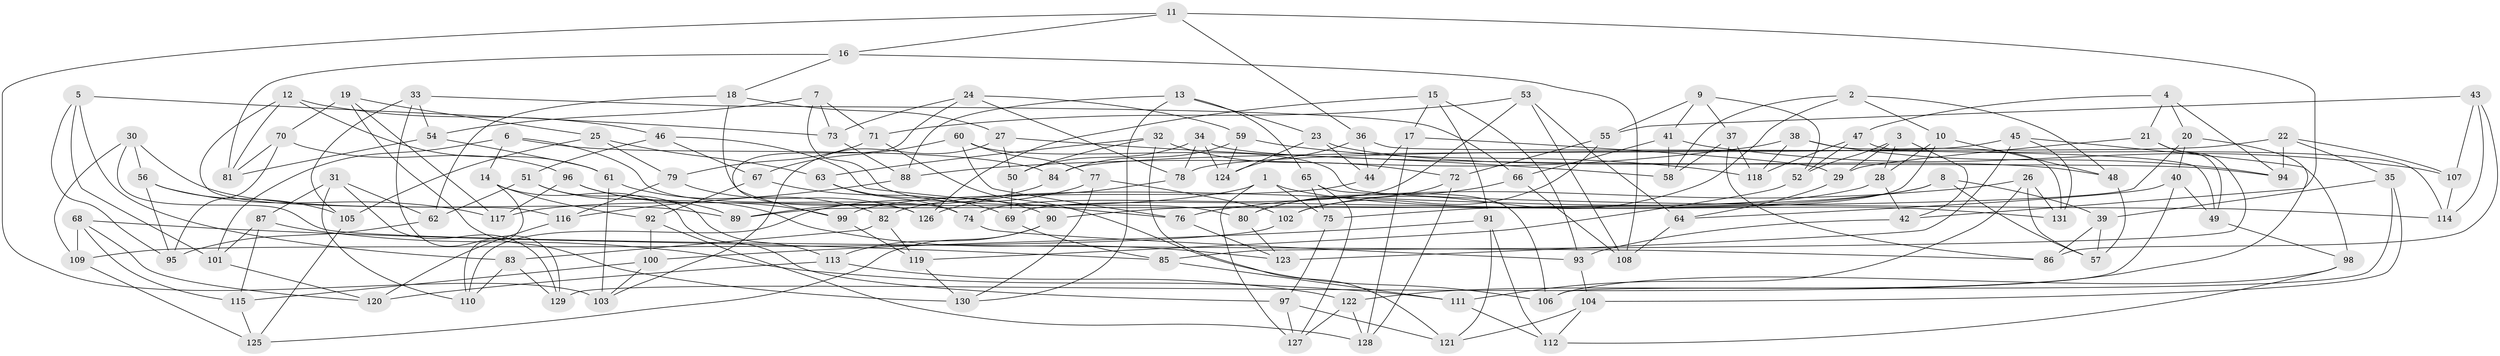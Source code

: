// Generated by graph-tools (version 1.1) at 2025/03/03/09/25 03:03:09]
// undirected, 131 vertices, 262 edges
graph export_dot {
graph [start="1"]
  node [color=gray90,style=filled];
  1;
  2;
  3;
  4;
  5;
  6;
  7;
  8;
  9;
  10;
  11;
  12;
  13;
  14;
  15;
  16;
  17;
  18;
  19;
  20;
  21;
  22;
  23;
  24;
  25;
  26;
  27;
  28;
  29;
  30;
  31;
  32;
  33;
  34;
  35;
  36;
  37;
  38;
  39;
  40;
  41;
  42;
  43;
  44;
  45;
  46;
  47;
  48;
  49;
  50;
  51;
  52;
  53;
  54;
  55;
  56;
  57;
  58;
  59;
  60;
  61;
  62;
  63;
  64;
  65;
  66;
  67;
  68;
  69;
  70;
  71;
  72;
  73;
  74;
  75;
  76;
  77;
  78;
  79;
  80;
  81;
  82;
  83;
  84;
  85;
  86;
  87;
  88;
  89;
  90;
  91;
  92;
  93;
  94;
  95;
  96;
  97;
  98;
  99;
  100;
  101;
  102;
  103;
  104;
  105;
  106;
  107;
  108;
  109;
  110;
  111;
  112;
  113;
  114;
  115;
  116;
  117;
  118;
  119;
  120;
  121;
  122;
  123;
  124;
  125;
  126;
  127;
  128;
  129;
  130;
  131;
  1 -- 127;
  1 -- 75;
  1 -- 117;
  1 -- 131;
  2 -- 48;
  2 -- 58;
  2 -- 102;
  2 -- 10;
  3 -- 28;
  3 -- 42;
  3 -- 29;
  3 -- 52;
  4 -- 94;
  4 -- 21;
  4 -- 47;
  4 -- 20;
  5 -- 95;
  5 -- 83;
  5 -- 101;
  5 -- 73;
  6 -- 84;
  6 -- 101;
  6 -- 14;
  6 -- 74;
  7 -- 73;
  7 -- 54;
  7 -- 71;
  7 -- 80;
  8 -- 39;
  8 -- 90;
  8 -- 75;
  8 -- 57;
  9 -- 37;
  9 -- 55;
  9 -- 52;
  9 -- 41;
  10 -- 48;
  10 -- 69;
  10 -- 28;
  11 -- 103;
  11 -- 16;
  11 -- 36;
  11 -- 42;
  12 -- 46;
  12 -- 81;
  12 -- 116;
  12 -- 61;
  13 -- 130;
  13 -- 88;
  13 -- 65;
  13 -- 23;
  14 -- 97;
  14 -- 92;
  14 -- 110;
  15 -- 91;
  15 -- 126;
  15 -- 17;
  15 -- 93;
  16 -- 108;
  16 -- 18;
  16 -- 81;
  17 -- 128;
  17 -- 29;
  17 -- 44;
  18 -- 27;
  18 -- 126;
  18 -- 62;
  19 -- 117;
  19 -- 25;
  19 -- 70;
  19 -- 130;
  20 -- 122;
  20 -- 89;
  20 -- 40;
  21 -- 85;
  21 -- 49;
  21 -- 29;
  22 -- 107;
  22 -- 78;
  22 -- 35;
  22 -- 94;
  23 -- 124;
  23 -- 48;
  23 -- 44;
  24 -- 78;
  24 -- 59;
  24 -- 99;
  24 -- 73;
  25 -- 105;
  25 -- 63;
  25 -- 79;
  26 -- 131;
  26 -- 111;
  26 -- 57;
  26 -- 76;
  27 -- 50;
  27 -- 58;
  27 -- 103;
  28 -- 82;
  28 -- 42;
  29 -- 64;
  30 -- 56;
  30 -- 89;
  30 -- 86;
  30 -- 109;
  31 -- 110;
  31 -- 129;
  31 -- 62;
  31 -- 87;
  32 -- 72;
  32 -- 63;
  32 -- 121;
  32 -- 50;
  33 -- 105;
  33 -- 66;
  33 -- 54;
  33 -- 129;
  34 -- 78;
  34 -- 124;
  34 -- 50;
  34 -- 94;
  35 -- 39;
  35 -- 104;
  35 -- 106;
  36 -- 124;
  36 -- 44;
  36 -- 49;
  37 -- 118;
  37 -- 58;
  37 -- 86;
  38 -- 88;
  38 -- 94;
  38 -- 131;
  38 -- 118;
  39 -- 86;
  39 -- 57;
  40 -- 129;
  40 -- 49;
  40 -- 64;
  41 -- 107;
  41 -- 66;
  41 -- 58;
  42 -- 93;
  43 -- 107;
  43 -- 86;
  43 -- 114;
  43 -- 55;
  44 -- 99;
  45 -- 84;
  45 -- 131;
  45 -- 123;
  45 -- 98;
  46 -- 76;
  46 -- 51;
  46 -- 67;
  47 -- 118;
  47 -- 114;
  47 -- 52;
  48 -- 57;
  49 -- 98;
  50 -- 69;
  51 -- 89;
  51 -- 62;
  51 -- 113;
  52 -- 119;
  53 -- 74;
  53 -- 64;
  53 -- 108;
  53 -- 71;
  54 -- 61;
  54 -- 81;
  55 -- 102;
  55 -- 72;
  56 -- 95;
  56 -- 105;
  56 -- 117;
  59 -- 124;
  59 -- 118;
  59 -- 84;
  60 -- 67;
  60 -- 114;
  60 -- 77;
  60 -- 76;
  61 -- 103;
  61 -- 82;
  62 -- 95;
  63 -- 74;
  63 -- 90;
  64 -- 108;
  65 -- 75;
  65 -- 106;
  65 -- 127;
  66 -- 80;
  66 -- 108;
  67 -- 69;
  67 -- 92;
  68 -- 120;
  68 -- 109;
  68 -- 115;
  68 -- 85;
  69 -- 85;
  70 -- 95;
  70 -- 81;
  70 -- 96;
  71 -- 106;
  71 -- 79;
  72 -- 128;
  72 -- 80;
  73 -- 88;
  74 -- 93;
  75 -- 97;
  76 -- 123;
  77 -- 130;
  77 -- 110;
  77 -- 102;
  78 -- 126;
  79 -- 116;
  79 -- 126;
  80 -- 123;
  82 -- 83;
  82 -- 119;
  83 -- 110;
  83 -- 129;
  84 -- 89;
  85 -- 111;
  87 -- 115;
  87 -- 101;
  87 -- 111;
  88 -- 116;
  90 -- 113;
  90 -- 125;
  91 -- 112;
  91 -- 100;
  91 -- 121;
  92 -- 128;
  92 -- 100;
  93 -- 104;
  96 -- 99;
  96 -- 117;
  96 -- 123;
  97 -- 127;
  97 -- 121;
  98 -- 106;
  98 -- 112;
  99 -- 119;
  100 -- 115;
  100 -- 103;
  101 -- 120;
  102 -- 109;
  104 -- 121;
  104 -- 112;
  105 -- 125;
  107 -- 114;
  109 -- 125;
  111 -- 112;
  113 -- 120;
  113 -- 122;
  115 -- 125;
  116 -- 120;
  119 -- 130;
  122 -- 127;
  122 -- 128;
}
